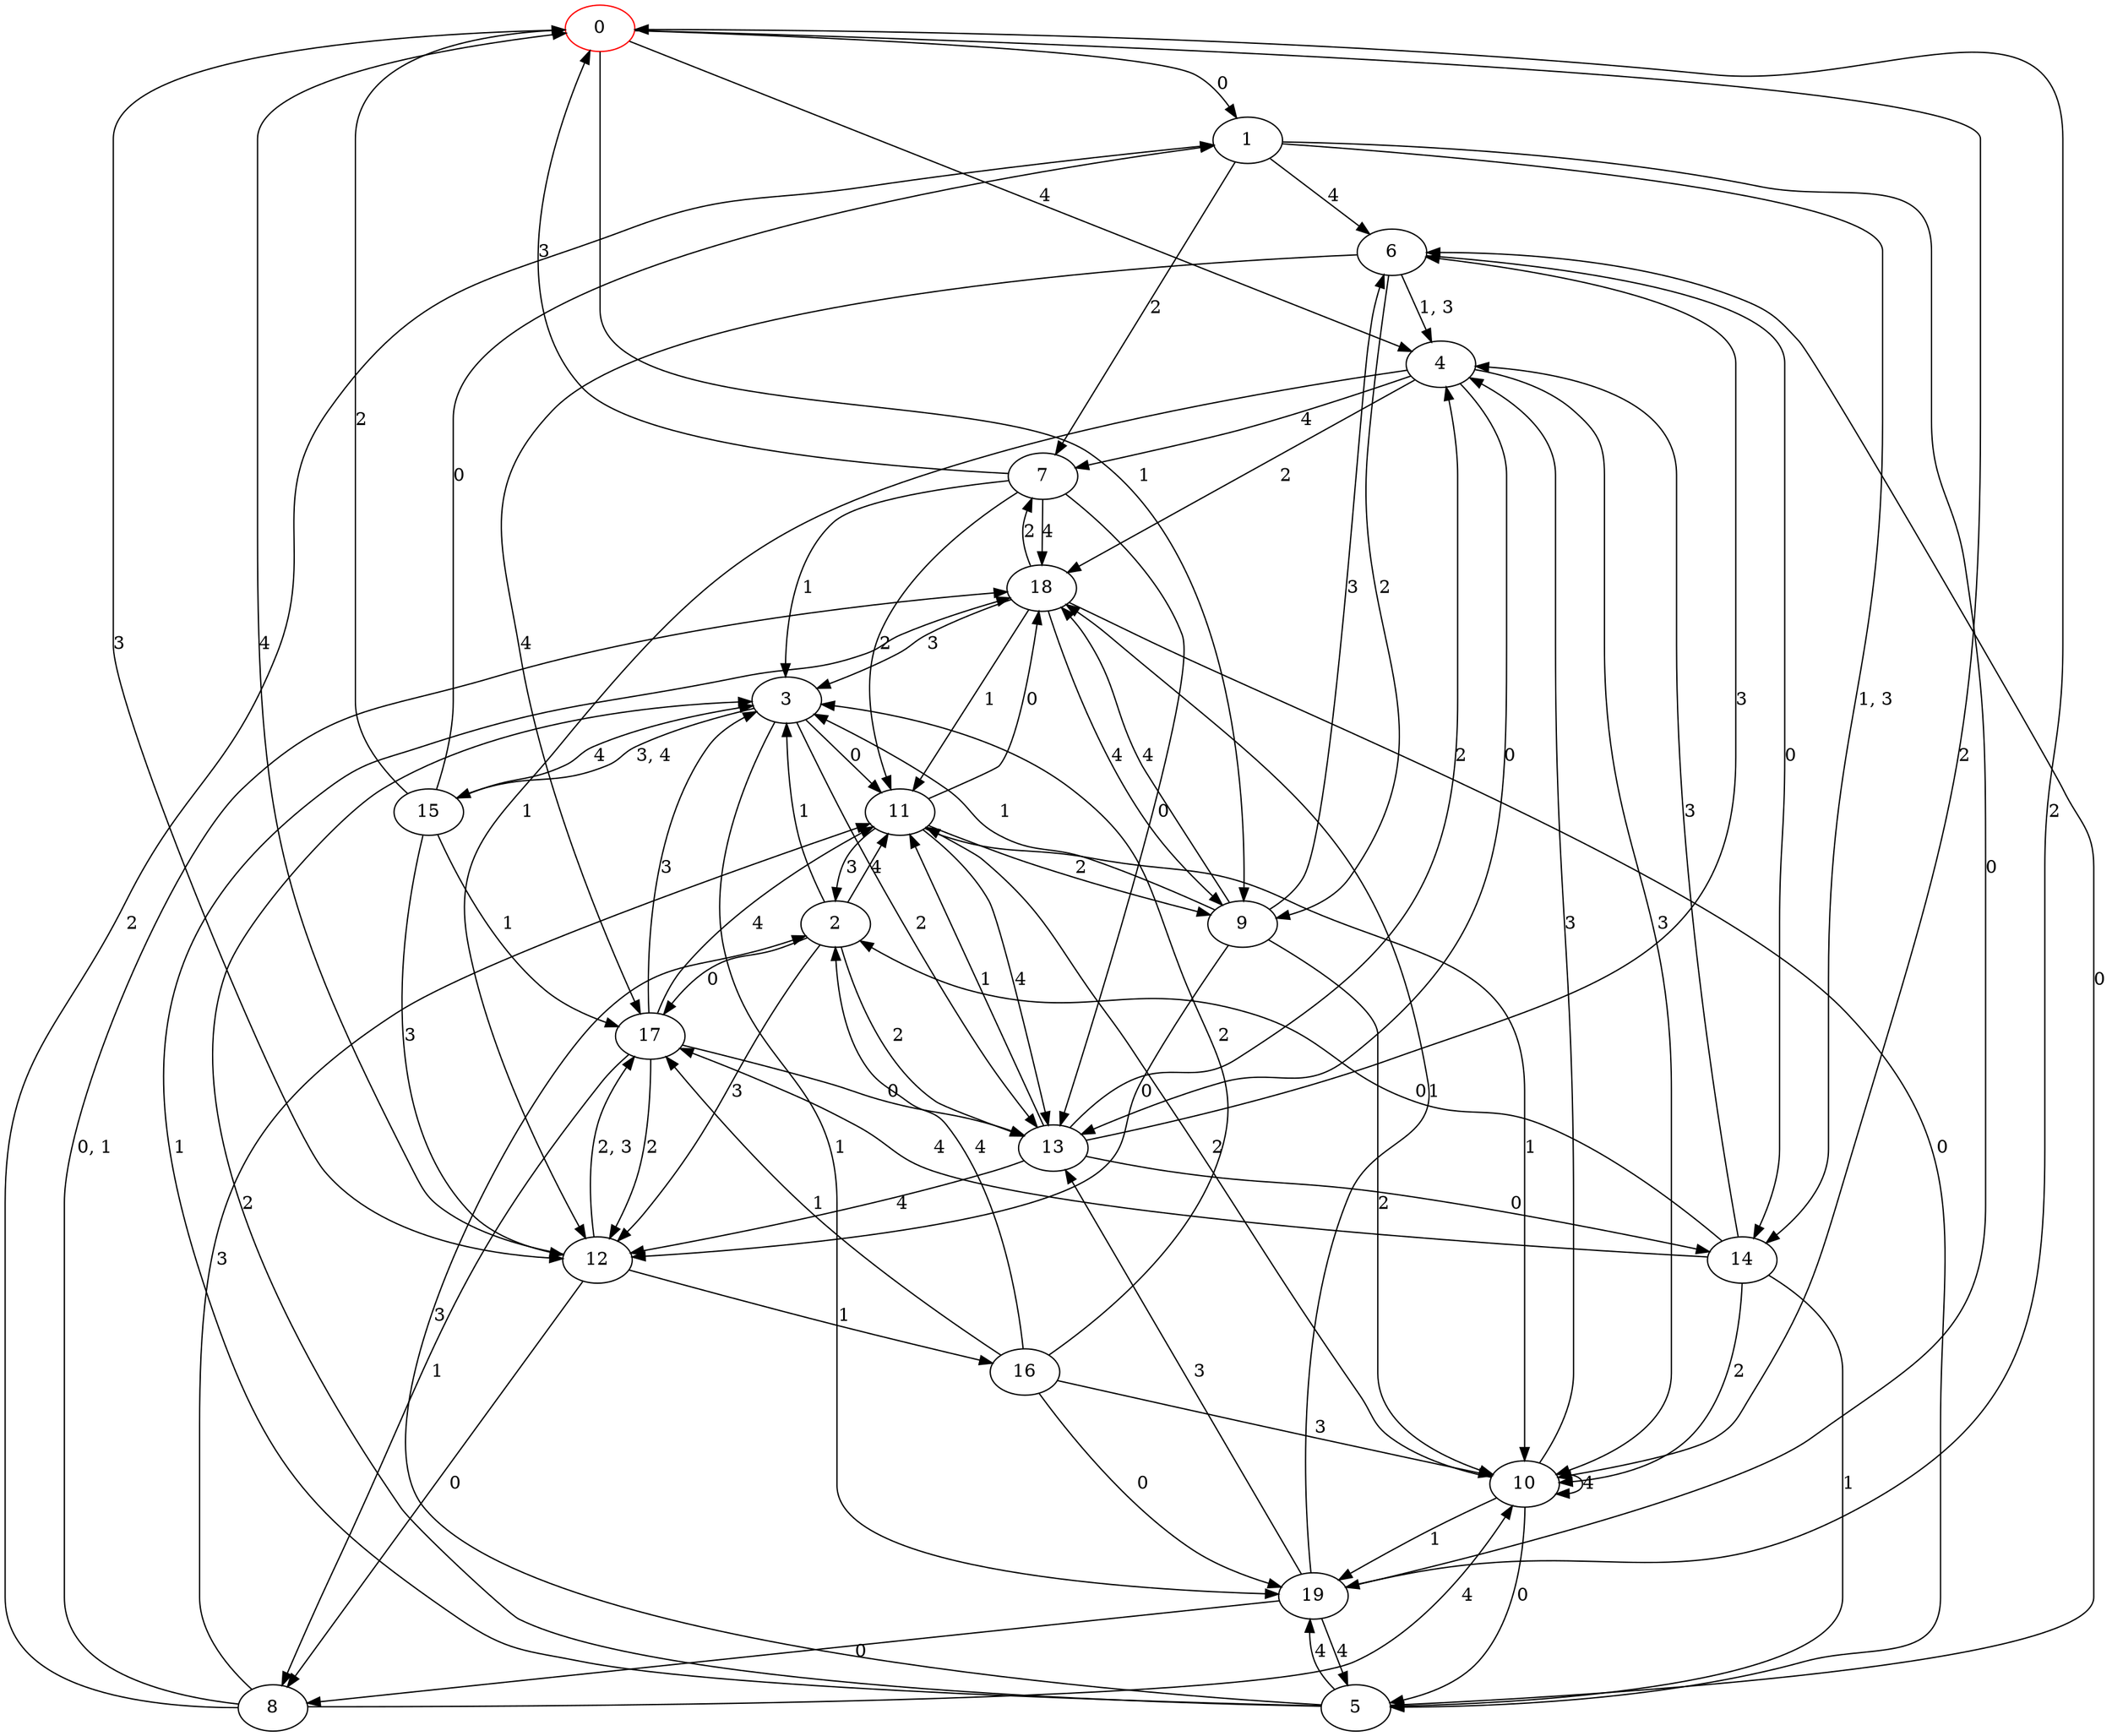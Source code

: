 digraph g {
0 [label= "0"] [color="red"];
1 [label= "1"];
2 [label= "2"];
3 [label= "3"];
4 [label= "4"];
5 [label= "5"];
6 [label= "6"];
7 [label= "7"];
8 [label= "8"];
9 [label= "9"];
10 [label= "10"];
11 [label= "11"];
12 [label= "12"];
13 [label= "13"];
14 [label= "14"];
15 [label= "15"];
16 [label= "16"];
17 [label= "17"];
18 [label= "18"];
19 [label= "19"];
0 -> 1[label= "0"];
0 -> 9[label= "1"];
0 -> 10[label= "2"];
0 -> 12[label= "3"];
0 -> 4[label= "4"];
1 -> 19[label= "0"];
1 -> 7[label= "2"];
1 -> 6[label= "4"];
2 -> 17[label= "0"];
2 -> 3[label= "1"];
2 -> 13[label= "2"];
2 -> 12[label= "3"];
2 -> 11[label= "4"];
3 -> 11[label= "0"];
3 -> 19[label= "1"];
3 -> 13[label= "2"];
4 -> 13[label= "0"];
4 -> 12[label= "1"];
4 -> 18[label= "2"];
4 -> 10[label= "3"];
4 -> 7[label= "4"];
5 -> 6[label= "0"];
5 -> 18[label= "1"];
5 -> 3[label= "2"];
5 -> 2[label= "3"];
5 -> 19[label= "4"];
6 -> 14[label= "0"];
6 -> 9[label= "2"];
6 -> 17[label= "4"];
7 -> 13[label= "0"];
7 -> 3[label= "1"];
7 -> 11[label= "2"];
7 -> 0[label= "3"];
7 -> 18[label= "4"];
8 -> 1[label= "2"];
8 -> 11[label= "3"];
8 -> 10[label= "4"];
9 -> 12[label= "0"];
9 -> 3[label= "1"];
9 -> 10[label= "2"];
9 -> 6[label= "3"];
9 -> 18[label= "4"];
10 -> 5[label= "0"];
10 -> 19[label= "1"];
10 -> 11[label= "2"];
10 -> 4[label= "3"];
10 -> 10[label= "4"];
11 -> 18[label= "0"];
11 -> 10[label= "1"];
11 -> 9[label= "2"];
11 -> 2[label= "3"];
11 -> 13[label= "4"];
12 -> 8[label= "0"];
12 -> 16[label= "1"];
12 -> 0[label= "4"];
13 -> 14[label= "0"];
13 -> 11[label= "1"];
13 -> 4[label= "2"];
13 -> 6[label= "3"];
13 -> 12[label= "4"];
14 -> 2[label= "0"];
14 -> 5[label= "1"];
14 -> 10[label= "2"];
14 -> 4[label= "3"];
14 -> 17[label= "4"];
15 -> 1[label= "0"];
15 -> 17[label= "1"];
15 -> 0[label= "2"];
15 -> 12[label= "3"];
15 -> 3[label= "4"];
16 -> 19[label= "0"];
16 -> 17[label= "1"];
16 -> 3[label= "2"];
16 -> 10[label= "3"];
16 -> 2[label= "4"];
17 -> 13[label= "0"];
17 -> 8[label= "1"];
17 -> 12[label= "2"];
17 -> 3[label= "3"];
17 -> 11[label= "4"];
18 -> 5[label= "0"];
18 -> 11[label= "1"];
18 -> 7[label= "2"];
18 -> 3[label= "3"];
18 -> 9[label= "4"];
19 -> 8[label= "0"];
19 -> 18[label= "1"];
19 -> 0[label= "2"];
19 -> 13[label= "3"];
19 -> 5[label= "4"];
1 -> 14[label= "1, 3"];
3 -> 15[label= "3, 4"];
6 -> 4[label= "1, 3"];
8 -> 18[label= "0, 1"];
12 -> 17[label= "2, 3"];
}
